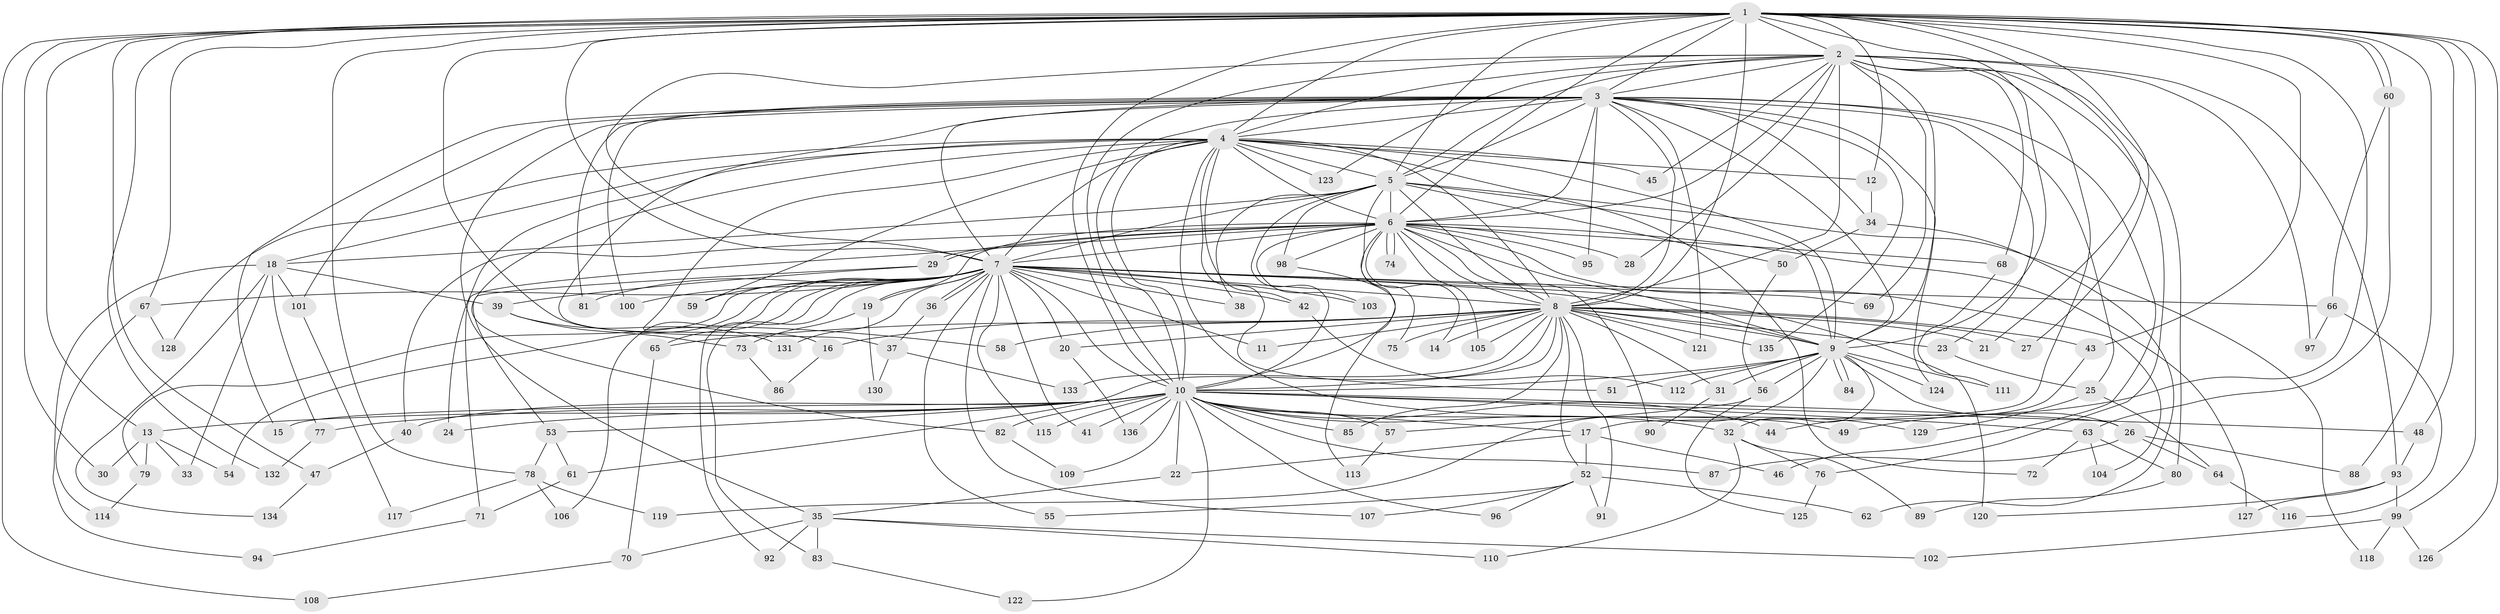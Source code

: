 // coarse degree distribution, {35: 0.008695652173913044, 25: 0.008695652173913044, 42: 0.008695652173913044, 11: 0.008695652173913044, 43: 0.008695652173913044, 26: 0.008695652173913044, 2: 0.5565217391304348, 4: 0.08695652173913043, 5: 0.05217391304347826, 3: 0.19130434782608696, 10: 0.008695652173913044, 8: 0.017391304347826087, 7: 0.008695652173913044, 1: 0.02608695652173913}
// Generated by graph-tools (version 1.1) at 2025/41/03/06/25 10:41:33]
// undirected, 136 vertices, 297 edges
graph export_dot {
graph [start="1"]
  node [color=gray90,style=filled];
  1;
  2;
  3;
  4;
  5;
  6;
  7;
  8;
  9;
  10;
  11;
  12;
  13;
  14;
  15;
  16;
  17;
  18;
  19;
  20;
  21;
  22;
  23;
  24;
  25;
  26;
  27;
  28;
  29;
  30;
  31;
  32;
  33;
  34;
  35;
  36;
  37;
  38;
  39;
  40;
  41;
  42;
  43;
  44;
  45;
  46;
  47;
  48;
  49;
  50;
  51;
  52;
  53;
  54;
  55;
  56;
  57;
  58;
  59;
  60;
  61;
  62;
  63;
  64;
  65;
  66;
  67;
  68;
  69;
  70;
  71;
  72;
  73;
  74;
  75;
  76;
  77;
  78;
  79;
  80;
  81;
  82;
  83;
  84;
  85;
  86;
  87;
  88;
  89;
  90;
  91;
  92;
  93;
  94;
  95;
  96;
  97;
  98;
  99;
  100;
  101;
  102;
  103;
  104;
  105;
  106;
  107;
  108;
  109;
  110;
  111;
  112;
  113;
  114;
  115;
  116;
  117;
  118;
  119;
  120;
  121;
  122;
  123;
  124;
  125;
  126;
  127;
  128;
  129;
  130;
  131;
  132;
  133;
  134;
  135;
  136;
  1 -- 2;
  1 -- 3;
  1 -- 4;
  1 -- 5;
  1 -- 6;
  1 -- 7;
  1 -- 8;
  1 -- 9;
  1 -- 10;
  1 -- 12;
  1 -- 13;
  1 -- 16;
  1 -- 21;
  1 -- 27;
  1 -- 30;
  1 -- 43;
  1 -- 47;
  1 -- 48;
  1 -- 49;
  1 -- 60;
  1 -- 60;
  1 -- 67;
  1 -- 78;
  1 -- 88;
  1 -- 99;
  1 -- 108;
  1 -- 126;
  1 -- 132;
  2 -- 3;
  2 -- 4;
  2 -- 5;
  2 -- 6;
  2 -- 7;
  2 -- 8;
  2 -- 9;
  2 -- 10;
  2 -- 17;
  2 -- 28;
  2 -- 45;
  2 -- 68;
  2 -- 69;
  2 -- 76;
  2 -- 80;
  2 -- 93;
  2 -- 97;
  2 -- 123;
  3 -- 4;
  3 -- 5;
  3 -- 6;
  3 -- 7;
  3 -- 8;
  3 -- 9;
  3 -- 10;
  3 -- 15;
  3 -- 23;
  3 -- 25;
  3 -- 34;
  3 -- 35;
  3 -- 37;
  3 -- 46;
  3 -- 81;
  3 -- 95;
  3 -- 100;
  3 -- 101;
  3 -- 121;
  3 -- 124;
  3 -- 135;
  4 -- 5;
  4 -- 6;
  4 -- 7;
  4 -- 8;
  4 -- 9;
  4 -- 10;
  4 -- 12;
  4 -- 18;
  4 -- 24;
  4 -- 42;
  4 -- 45;
  4 -- 51;
  4 -- 58;
  4 -- 59;
  4 -- 72;
  4 -- 82;
  4 -- 123;
  4 -- 128;
  4 -- 129;
  5 -- 6;
  5 -- 7;
  5 -- 8;
  5 -- 9;
  5 -- 10;
  5 -- 18;
  5 -- 38;
  5 -- 50;
  5 -- 75;
  5 -- 98;
  5 -- 118;
  6 -- 7;
  6 -- 8;
  6 -- 9;
  6 -- 10;
  6 -- 14;
  6 -- 19;
  6 -- 28;
  6 -- 29;
  6 -- 29;
  6 -- 40;
  6 -- 68;
  6 -- 71;
  6 -- 74;
  6 -- 74;
  6 -- 90;
  6 -- 95;
  6 -- 98;
  6 -- 103;
  6 -- 104;
  6 -- 105;
  6 -- 127;
  7 -- 8;
  7 -- 9;
  7 -- 10;
  7 -- 11;
  7 -- 19;
  7 -- 20;
  7 -- 36;
  7 -- 36;
  7 -- 38;
  7 -- 41;
  7 -- 42;
  7 -- 54;
  7 -- 55;
  7 -- 59;
  7 -- 65;
  7 -- 66;
  7 -- 67;
  7 -- 69;
  7 -- 79;
  7 -- 81;
  7 -- 83;
  7 -- 92;
  7 -- 100;
  7 -- 103;
  7 -- 106;
  7 -- 107;
  7 -- 115;
  7 -- 120;
  7 -- 131;
  8 -- 9;
  8 -- 10;
  8 -- 11;
  8 -- 14;
  8 -- 16;
  8 -- 20;
  8 -- 21;
  8 -- 23;
  8 -- 27;
  8 -- 31;
  8 -- 43;
  8 -- 52;
  8 -- 58;
  8 -- 61;
  8 -- 65;
  8 -- 75;
  8 -- 85;
  8 -- 91;
  8 -- 105;
  8 -- 121;
  8 -- 133;
  8 -- 135;
  9 -- 10;
  9 -- 26;
  9 -- 31;
  9 -- 32;
  9 -- 51;
  9 -- 56;
  9 -- 84;
  9 -- 84;
  9 -- 111;
  9 -- 112;
  9 -- 119;
  9 -- 124;
  10 -- 13;
  10 -- 15;
  10 -- 17;
  10 -- 22;
  10 -- 24;
  10 -- 26;
  10 -- 32;
  10 -- 40;
  10 -- 41;
  10 -- 44;
  10 -- 48;
  10 -- 49;
  10 -- 53;
  10 -- 57;
  10 -- 63;
  10 -- 77;
  10 -- 82;
  10 -- 85;
  10 -- 87;
  10 -- 96;
  10 -- 109;
  10 -- 115;
  10 -- 122;
  10 -- 136;
  12 -- 34;
  13 -- 30;
  13 -- 33;
  13 -- 54;
  13 -- 79;
  16 -- 86;
  17 -- 22;
  17 -- 46;
  17 -- 52;
  18 -- 33;
  18 -- 39;
  18 -- 77;
  18 -- 94;
  18 -- 101;
  18 -- 134;
  19 -- 73;
  19 -- 130;
  20 -- 136;
  22 -- 35;
  23 -- 25;
  25 -- 64;
  25 -- 129;
  26 -- 64;
  26 -- 87;
  26 -- 88;
  29 -- 39;
  29 -- 53;
  31 -- 90;
  32 -- 76;
  32 -- 89;
  32 -- 110;
  34 -- 50;
  34 -- 62;
  35 -- 70;
  35 -- 83;
  35 -- 92;
  35 -- 102;
  35 -- 110;
  36 -- 37;
  37 -- 130;
  37 -- 133;
  39 -- 73;
  39 -- 131;
  40 -- 47;
  42 -- 112;
  43 -- 44;
  47 -- 134;
  48 -- 93;
  50 -- 56;
  52 -- 55;
  52 -- 62;
  52 -- 91;
  52 -- 96;
  52 -- 107;
  53 -- 61;
  53 -- 78;
  56 -- 57;
  56 -- 125;
  57 -- 113;
  60 -- 63;
  60 -- 66;
  61 -- 71;
  63 -- 72;
  63 -- 80;
  63 -- 104;
  64 -- 116;
  65 -- 70;
  66 -- 97;
  66 -- 116;
  67 -- 114;
  67 -- 128;
  68 -- 111;
  70 -- 108;
  71 -- 94;
  73 -- 86;
  76 -- 125;
  77 -- 132;
  78 -- 106;
  78 -- 117;
  78 -- 119;
  79 -- 114;
  80 -- 89;
  82 -- 109;
  83 -- 122;
  93 -- 99;
  93 -- 120;
  93 -- 127;
  98 -- 113;
  99 -- 102;
  99 -- 118;
  99 -- 126;
  101 -- 117;
}
